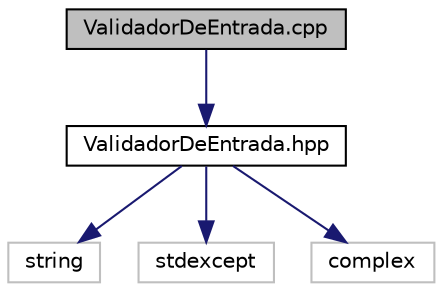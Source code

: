 digraph "ValidadorDeEntrada.cpp"
{
 // LATEX_PDF_SIZE
  edge [fontname="Helvetica",fontsize="10",labelfontname="Helvetica",labelfontsize="10"];
  node [fontname="Helvetica",fontsize="10",shape=record];
  Node1 [label="ValidadorDeEntrada.cpp",height=0.2,width=0.4,color="black", fillcolor="grey75", style="filled", fontcolor="black",tooltip="Implementación de la clase ValidadorDeEntrada."];
  Node1 -> Node2 [color="midnightblue",fontsize="10",style="solid",fontname="Helvetica"];
  Node2 [label="ValidadorDeEntrada.hpp",height=0.2,width=0.4,color="black", fillcolor="white", style="filled",URL="$_validador_de_entrada_8hpp.html",tooltip="Declaración de la clase ValidadorDeEntrada."];
  Node2 -> Node3 [color="midnightblue",fontsize="10",style="solid",fontname="Helvetica"];
  Node3 [label="string",height=0.2,width=0.4,color="grey75", fillcolor="white", style="filled",tooltip=" "];
  Node2 -> Node4 [color="midnightblue",fontsize="10",style="solid",fontname="Helvetica"];
  Node4 [label="stdexcept",height=0.2,width=0.4,color="grey75", fillcolor="white", style="filled",tooltip=" "];
  Node2 -> Node5 [color="midnightblue",fontsize="10",style="solid",fontname="Helvetica"];
  Node5 [label="complex",height=0.2,width=0.4,color="grey75", fillcolor="white", style="filled",tooltip=" "];
}
